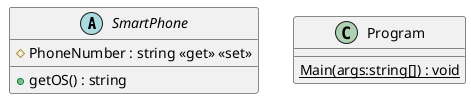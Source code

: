 @startuml
abstract class SmartPhone {
    # PhoneNumber : string <<get>> <<set>>
    + getOS() : string
}
class Program {
    {static} Main(args:string[]) : void
}
@enduml
